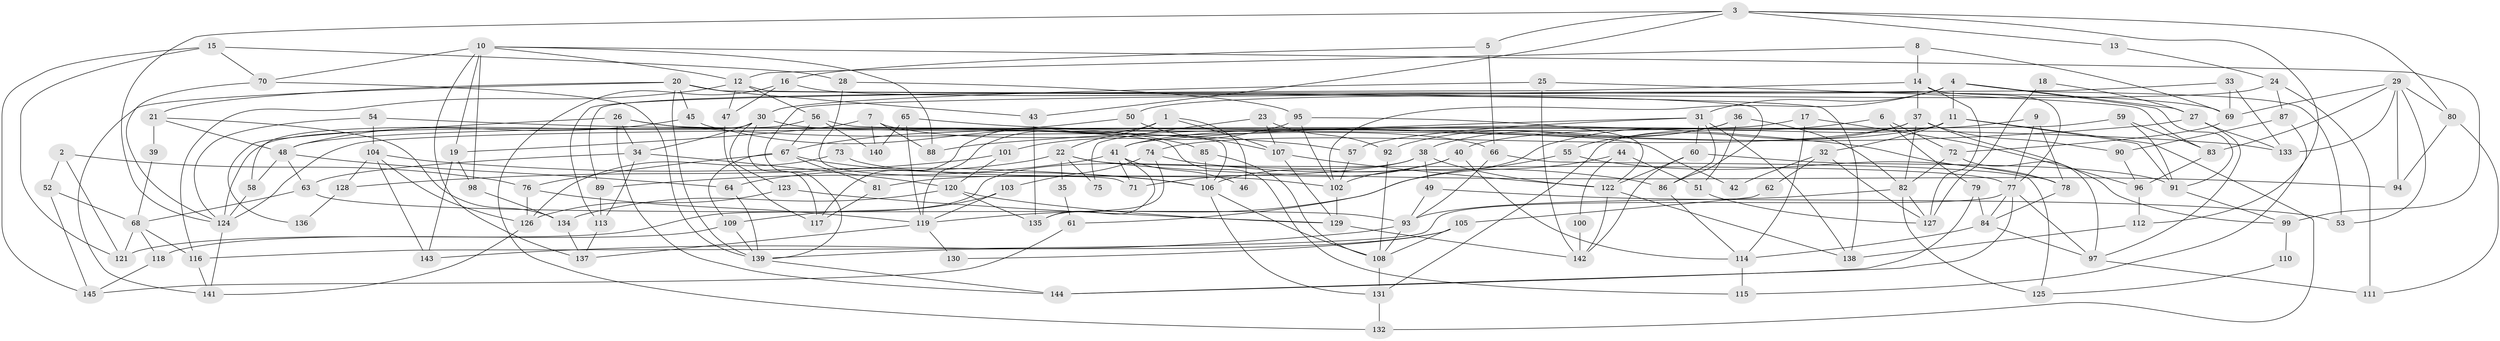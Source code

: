 // coarse degree distribution, {5: 0.20689655172413793, 12: 0.08620689655172414, 9: 0.08620689655172414, 7: 0.06896551724137931, 8: 0.05172413793103448, 6: 0.13793103448275862, 4: 0.1206896551724138, 11: 0.017241379310344827, 3: 0.10344827586206896, 10: 0.05172413793103448, 2: 0.06896551724137931}
// Generated by graph-tools (version 1.1) at 2025/51/03/04/25 22:51:19]
// undirected, 145 vertices, 290 edges
graph export_dot {
  node [color=gray90,style=filled];
  1;
  2;
  3;
  4;
  5;
  6;
  7;
  8;
  9;
  10;
  11;
  12;
  13;
  14;
  15;
  16;
  17;
  18;
  19;
  20;
  21;
  22;
  23;
  24;
  25;
  26;
  27;
  28;
  29;
  30;
  31;
  32;
  33;
  34;
  35;
  36;
  37;
  38;
  39;
  40;
  41;
  42;
  43;
  44;
  45;
  46;
  47;
  48;
  49;
  50;
  51;
  52;
  53;
  54;
  55;
  56;
  57;
  58;
  59;
  60;
  61;
  62;
  63;
  64;
  65;
  66;
  67;
  68;
  69;
  70;
  71;
  72;
  73;
  74;
  75;
  76;
  77;
  78;
  79;
  80;
  81;
  82;
  83;
  84;
  85;
  86;
  87;
  88;
  89;
  90;
  91;
  92;
  93;
  94;
  95;
  96;
  97;
  98;
  99;
  100;
  101;
  102;
  103;
  104;
  105;
  106;
  107;
  108;
  109;
  110;
  111;
  112;
  113;
  114;
  115;
  116;
  117;
  118;
  119;
  120;
  121;
  122;
  123;
  124;
  125;
  126;
  127;
  128;
  129;
  130;
  131;
  132;
  133;
  134;
  135;
  136;
  137;
  138;
  139;
  140;
  141;
  142;
  143;
  144;
  145;
  1 -- 119;
  1 -- 22;
  1 -- 46;
  1 -- 107;
  1 -- 117;
  2 -- 76;
  2 -- 121;
  2 -- 52;
  3 -- 112;
  3 -- 43;
  3 -- 5;
  3 -- 13;
  3 -- 80;
  3 -- 124;
  4 -- 53;
  4 -- 91;
  4 -- 11;
  4 -- 27;
  4 -- 31;
  4 -- 89;
  4 -- 102;
  5 -- 16;
  5 -- 66;
  6 -- 72;
  6 -- 102;
  6 -- 79;
  7 -- 66;
  7 -- 19;
  7 -- 88;
  7 -- 140;
  8 -- 69;
  8 -- 12;
  8 -- 14;
  9 -- 77;
  9 -- 78;
  9 -- 40;
  10 -- 70;
  10 -- 12;
  10 -- 19;
  10 -- 88;
  10 -- 98;
  10 -- 99;
  10 -- 137;
  11 -- 131;
  11 -- 32;
  11 -- 41;
  11 -- 91;
  11 -- 132;
  12 -- 56;
  12 -- 116;
  12 -- 47;
  12 -- 86;
  13 -- 24;
  14 -- 77;
  14 -- 37;
  14 -- 113;
  14 -- 127;
  15 -- 121;
  15 -- 70;
  15 -- 28;
  15 -- 145;
  16 -- 47;
  16 -- 69;
  16 -- 132;
  17 -- 48;
  17 -- 114;
  17 -- 96;
  18 -- 127;
  18 -- 27;
  19 -- 98;
  19 -- 143;
  20 -- 138;
  20 -- 45;
  20 -- 21;
  20 -- 43;
  20 -- 139;
  20 -- 141;
  21 -- 134;
  21 -- 39;
  21 -- 48;
  22 -- 94;
  22 -- 64;
  22 -- 35;
  22 -- 75;
  22 -- 77;
  23 -- 107;
  23 -- 92;
  23 -- 75;
  24 -- 87;
  24 -- 50;
  24 -- 111;
  25 -- 83;
  25 -- 30;
  25 -- 142;
  26 -- 57;
  26 -- 144;
  26 -- 34;
  26 -- 115;
  26 -- 136;
  27 -- 88;
  27 -- 97;
  27 -- 133;
  28 -- 71;
  28 -- 95;
  29 -- 133;
  29 -- 80;
  29 -- 53;
  29 -- 69;
  29 -- 83;
  29 -- 94;
  30 -- 34;
  30 -- 123;
  30 -- 42;
  30 -- 58;
  30 -- 117;
  31 -- 60;
  31 -- 41;
  31 -- 57;
  31 -- 86;
  31 -- 138;
  32 -- 127;
  32 -- 42;
  32 -- 62;
  33 -- 133;
  33 -- 139;
  33 -- 69;
  34 -- 113;
  34 -- 63;
  34 -- 120;
  35 -- 61;
  36 -- 82;
  36 -- 38;
  36 -- 51;
  36 -- 92;
  37 -- 99;
  37 -- 55;
  37 -- 74;
  37 -- 82;
  37 -- 90;
  38 -- 81;
  38 -- 122;
  38 -- 49;
  38 -- 121;
  39 -- 68;
  40 -- 106;
  40 -- 71;
  40 -- 114;
  41 -- 46;
  41 -- 71;
  41 -- 89;
  41 -- 135;
  43 -- 135;
  44 -- 51;
  44 -- 119;
  44 -- 100;
  45 -- 85;
  45 -- 48;
  47 -- 117;
  48 -- 63;
  48 -- 58;
  48 -- 64;
  49 -- 93;
  49 -- 53;
  50 -- 67;
  50 -- 107;
  51 -- 127;
  52 -- 68;
  52 -- 145;
  54 -- 104;
  54 -- 124;
  54 -- 133;
  55 -- 78;
  55 -- 61;
  56 -- 67;
  56 -- 124;
  56 -- 106;
  56 -- 140;
  57 -- 102;
  58 -- 124;
  59 -- 91;
  59 -- 124;
  59 -- 83;
  60 -- 122;
  60 -- 142;
  60 -- 91;
  61 -- 145;
  62 -- 105;
  63 -- 68;
  63 -- 93;
  64 -- 139;
  65 -- 140;
  65 -- 119;
  65 -- 78;
  66 -- 93;
  66 -- 125;
  67 -- 109;
  67 -- 106;
  67 -- 76;
  67 -- 81;
  68 -- 116;
  68 -- 118;
  68 -- 121;
  69 -- 72;
  70 -- 124;
  70 -- 139;
  72 -- 97;
  72 -- 82;
  73 -- 126;
  73 -- 102;
  74 -- 86;
  74 -- 103;
  74 -- 135;
  76 -- 126;
  76 -- 119;
  77 -- 97;
  77 -- 84;
  77 -- 116;
  77 -- 144;
  78 -- 84;
  79 -- 84;
  79 -- 144;
  80 -- 111;
  80 -- 94;
  81 -- 117;
  82 -- 93;
  82 -- 125;
  82 -- 127;
  83 -- 96;
  84 -- 114;
  84 -- 97;
  85 -- 108;
  85 -- 106;
  86 -- 114;
  87 -- 115;
  87 -- 90;
  89 -- 113;
  90 -- 96;
  91 -- 99;
  92 -- 108;
  93 -- 108;
  93 -- 143;
  95 -- 102;
  95 -- 101;
  95 -- 122;
  96 -- 112;
  97 -- 111;
  98 -- 134;
  99 -- 110;
  100 -- 142;
  101 -- 120;
  101 -- 128;
  102 -- 129;
  103 -- 119;
  103 -- 109;
  104 -- 106;
  104 -- 143;
  104 -- 126;
  104 -- 128;
  105 -- 139;
  105 -- 108;
  105 -- 130;
  106 -- 108;
  106 -- 131;
  107 -- 122;
  107 -- 129;
  108 -- 131;
  109 -- 139;
  109 -- 118;
  110 -- 125;
  112 -- 138;
  113 -- 137;
  114 -- 115;
  116 -- 141;
  118 -- 145;
  119 -- 137;
  119 -- 130;
  120 -- 135;
  120 -- 129;
  120 -- 134;
  122 -- 142;
  122 -- 138;
  123 -- 126;
  123 -- 129;
  124 -- 141;
  126 -- 141;
  128 -- 136;
  129 -- 142;
  131 -- 132;
  134 -- 137;
  139 -- 144;
}
